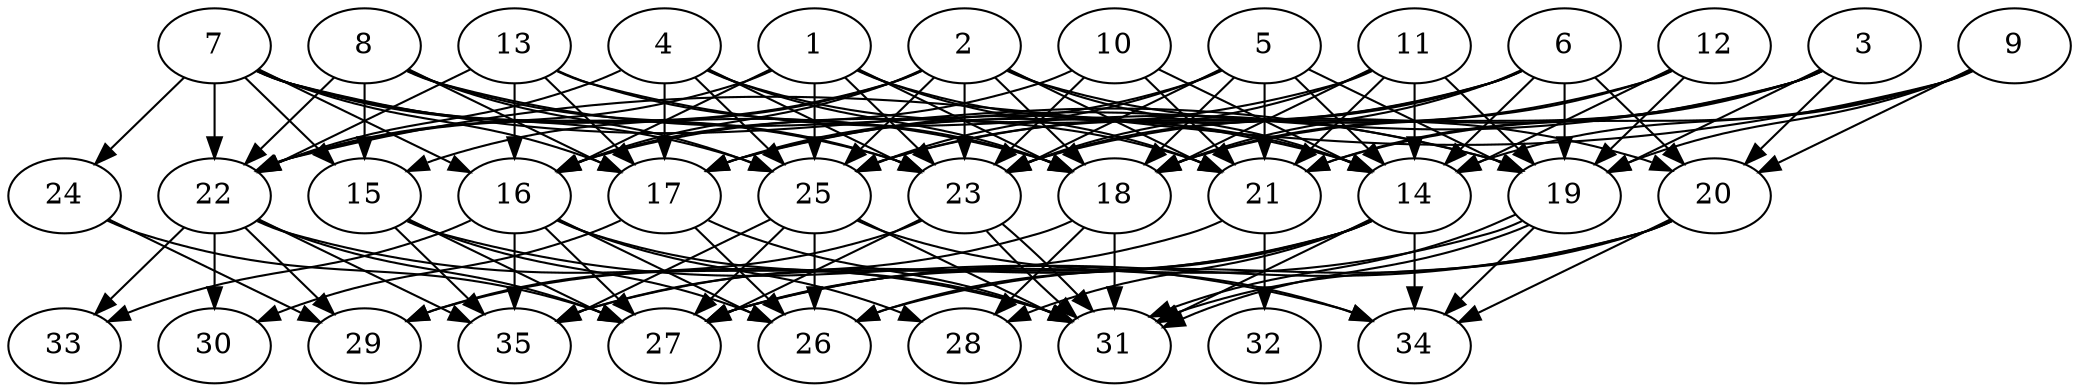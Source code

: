 // DAG automatically generated by daggen at Thu Oct  3 14:05:37 2019
// ./daggen --dot -n 35 --ccr 0.5 --fat 0.7 --regular 0.9 --density 0.9 --mindata 5242880 --maxdata 52428800 
digraph G {
  1 [size="100579328", alpha="0.11", expect_size="50289664"] 
  1 -> 14 [size ="50289664"]
  1 -> 16 [size ="50289664"]
  1 -> 18 [size ="50289664"]
  1 -> 21 [size ="50289664"]
  1 -> 22 [size ="50289664"]
  1 -> 23 [size ="50289664"]
  1 -> 25 [size ="50289664"]
  2 [size="43665408", alpha="0.01", expect_size="21832704"] 
  2 -> 14 [size ="21832704"]
  2 -> 15 [size ="21832704"]
  2 -> 16 [size ="21832704"]
  2 -> 18 [size ="21832704"]
  2 -> 20 [size ="21832704"]
  2 -> 21 [size ="21832704"]
  2 -> 22 [size ="21832704"]
  2 -> 23 [size ="21832704"]
  2 -> 25 [size ="21832704"]
  3 [size="61718528", alpha="0.08", expect_size="30859264"] 
  3 -> 17 [size ="30859264"]
  3 -> 18 [size ="30859264"]
  3 -> 19 [size ="30859264"]
  3 -> 20 [size ="30859264"]
  3 -> 21 [size ="30859264"]
  3 -> 23 [size ="30859264"]
  4 [size="31467520", alpha="0.17", expect_size="15733760"] 
  4 -> 17 [size ="15733760"]
  4 -> 18 [size ="15733760"]
  4 -> 21 [size ="15733760"]
  4 -> 22 [size ="15733760"]
  4 -> 23 [size ="15733760"]
  4 -> 25 [size ="15733760"]
  5 [size="16975872", alpha="0.06", expect_size="8487936"] 
  5 -> 14 [size ="8487936"]
  5 -> 17 [size ="8487936"]
  5 -> 18 [size ="8487936"]
  5 -> 19 [size ="8487936"]
  5 -> 21 [size ="8487936"]
  5 -> 23 [size ="8487936"]
  5 -> 25 [size ="8487936"]
  6 [size="12509184", alpha="0.03", expect_size="6254592"] 
  6 -> 14 [size ="6254592"]
  6 -> 17 [size ="6254592"]
  6 -> 18 [size ="6254592"]
  6 -> 19 [size ="6254592"]
  6 -> 20 [size ="6254592"]
  6 -> 23 [size ="6254592"]
  6 -> 25 [size ="6254592"]
  7 [size="19761152", alpha="0.06", expect_size="9880576"] 
  7 -> 15 [size ="9880576"]
  7 -> 16 [size ="9880576"]
  7 -> 17 [size ="9880576"]
  7 -> 18 [size ="9880576"]
  7 -> 19 [size ="9880576"]
  7 -> 22 [size ="9880576"]
  7 -> 23 [size ="9880576"]
  7 -> 24 [size ="9880576"]
  7 -> 25 [size ="9880576"]
  8 [size="57262080", alpha="0.08", expect_size="28631040"] 
  8 -> 14 [size ="28631040"]
  8 -> 15 [size ="28631040"]
  8 -> 17 [size ="28631040"]
  8 -> 22 [size ="28631040"]
  8 -> 23 [size ="28631040"]
  8 -> 25 [size ="28631040"]
  9 [size="19066880", alpha="0.14", expect_size="9533440"] 
  9 -> 14 [size ="9533440"]
  9 -> 19 [size ="9533440"]
  9 -> 20 [size ="9533440"]
  9 -> 21 [size ="9533440"]
  9 -> 22 [size ="9533440"]
  10 [size="70529024", alpha="0.06", expect_size="35264512"] 
  10 -> 14 [size ="35264512"]
  10 -> 16 [size ="35264512"]
  10 -> 21 [size ="35264512"]
  10 -> 23 [size ="35264512"]
  11 [size="98619392", alpha="0.18", expect_size="49309696"] 
  11 -> 14 [size ="49309696"]
  11 -> 16 [size ="49309696"]
  11 -> 18 [size ="49309696"]
  11 -> 19 [size ="49309696"]
  11 -> 21 [size ="49309696"]
  11 -> 23 [size ="49309696"]
  12 [size="56465408", alpha="0.07", expect_size="28232704"] 
  12 -> 14 [size ="28232704"]
  12 -> 18 [size ="28232704"]
  12 -> 19 [size ="28232704"]
  12 -> 25 [size ="28232704"]
  13 [size="61321216", alpha="0.12", expect_size="30660608"] 
  13 -> 16 [size ="30660608"]
  13 -> 17 [size ="30660608"]
  13 -> 18 [size ="30660608"]
  13 -> 19 [size ="30660608"]
  13 -> 22 [size ="30660608"]
  14 [size="99692544", alpha="0.09", expect_size="49846272"] 
  14 -> 26 [size ="49846272"]
  14 -> 27 [size ="49846272"]
  14 -> 28 [size ="49846272"]
  14 -> 31 [size ="49846272"]
  14 -> 34 [size ="49846272"]
  14 -> 35 [size ="49846272"]
  15 [size="87791616", alpha="0.08", expect_size="43895808"] 
  15 -> 26 [size ="43895808"]
  15 -> 27 [size ="43895808"]
  15 -> 34 [size ="43895808"]
  15 -> 35 [size ="43895808"]
  16 [size="20197376", alpha="0.18", expect_size="10098688"] 
  16 -> 26 [size ="10098688"]
  16 -> 27 [size ="10098688"]
  16 -> 28 [size ="10098688"]
  16 -> 31 [size ="10098688"]
  16 -> 33 [size ="10098688"]
  16 -> 35 [size ="10098688"]
  17 [size="35547136", alpha="0.11", expect_size="17773568"] 
  17 -> 26 [size ="17773568"]
  17 -> 30 [size ="17773568"]
  17 -> 31 [size ="17773568"]
  18 [size="62720000", alpha="0.14", expect_size="31360000"] 
  18 -> 28 [size ="31360000"]
  18 -> 29 [size ="31360000"]
  18 -> 31 [size ="31360000"]
  19 [size="102156288", alpha="0.00", expect_size="51078144"] 
  19 -> 27 [size ="51078144"]
  19 -> 31 [size ="51078144"]
  19 -> 31 [size ="51078144"]
  19 -> 34 [size ="51078144"]
  20 [size="71921664", alpha="0.05", expect_size="35960832"] 
  20 -> 26 [size ="35960832"]
  20 -> 27 [size ="35960832"]
  20 -> 31 [size ="35960832"]
  20 -> 34 [size ="35960832"]
  21 [size="102578176", alpha="0.10", expect_size="51289088"] 
  21 -> 32 [size ="51289088"]
  21 -> 35 [size ="51289088"]
  22 [size="91463680", alpha="0.01", expect_size="45731840"] 
  22 -> 27 [size ="45731840"]
  22 -> 29 [size ="45731840"]
  22 -> 30 [size ="45731840"]
  22 -> 31 [size ="45731840"]
  22 -> 33 [size ="45731840"]
  22 -> 35 [size ="45731840"]
  23 [size="28209152", alpha="0.04", expect_size="14104576"] 
  23 -> 27 [size ="14104576"]
  23 -> 29 [size ="14104576"]
  23 -> 31 [size ="14104576"]
  23 -> 31 [size ="14104576"]
  24 [size="85463040", alpha="0.10", expect_size="42731520"] 
  24 -> 27 [size ="42731520"]
  24 -> 29 [size ="42731520"]
  25 [size="34465792", alpha="0.18", expect_size="17232896"] 
  25 -> 26 [size ="17232896"]
  25 -> 27 [size ="17232896"]
  25 -> 31 [size ="17232896"]
  25 -> 34 [size ="17232896"]
  25 -> 35 [size ="17232896"]
  26 [size="72292352", alpha="0.07", expect_size="36146176"] 
  27 [size="62210048", alpha="0.17", expect_size="31105024"] 
  28 [size="20848640", alpha="0.18", expect_size="10424320"] 
  29 [size="86845440", alpha="0.00", expect_size="43422720"] 
  30 [size="87345152", alpha="0.15", expect_size="43672576"] 
  31 [size="18542592", alpha="0.09", expect_size="9271296"] 
  32 [size="64905216", alpha="0.12", expect_size="32452608"] 
  33 [size="70868992", alpha="0.06", expect_size="35434496"] 
  34 [size="87670784", alpha="0.19", expect_size="43835392"] 
  35 [size="41918464", alpha="0.09", expect_size="20959232"] 
}
